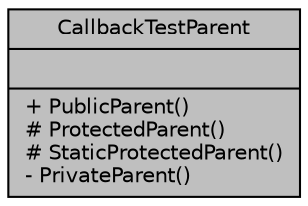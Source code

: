 digraph "CallbackTestParent"
{
  edge [fontname="Helvetica",fontsize="10",labelfontname="Helvetica",labelfontsize="10"];
  node [fontname="Helvetica",fontsize="10",shape=record];
  Node1 [label="{CallbackTestParent\n||+ PublicParent()\l# ProtectedParent()\l# StaticProtectedParent()\l- PrivateParent()\l}",height=0.2,width=0.4,color="black", fillcolor="grey75", style="filled", fontcolor="black"];
}
